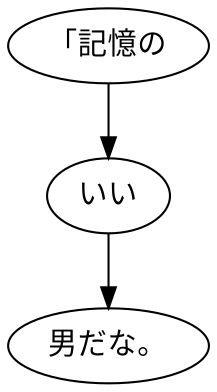 digraph graph7667 {
	node0 [label="「記憶の"];
	node1 [label="いい"];
	node2 [label="男だな。"];
	node0 -> node1;
	node1 -> node2;
}

